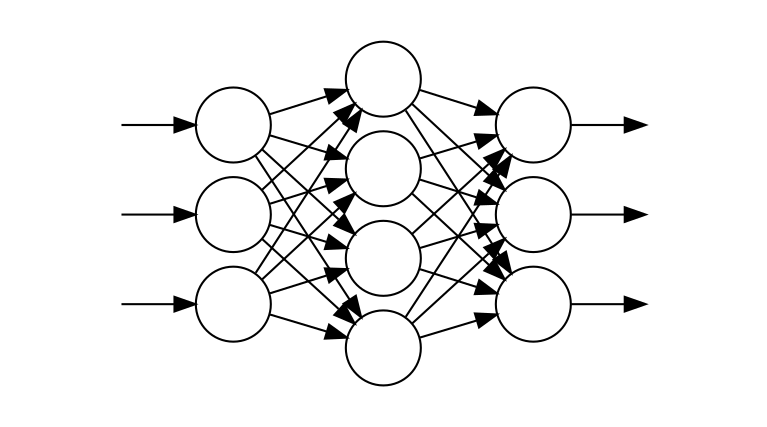 
/* https://gist.github.com/thigm85/5760134 */

digraph G {
  rankdir=LR
  splines=line
  nodesep=0.1;

  node [label=""];

  subgraph in_to_empty {
    color=white;
    node [shape=none];
    I1_EMPTY I2_EMPTY I3_EMPTY;
  }

  subgraph cluster_0 {
    color=white;
    node [style=solid,color=black, shape=circle];
    x1 x2 x3;
  }

  subgraph cluster_1 {
    color=white;
    node [style=solid,color=black, shape=circle];
    a12 a22 a32 a42;
  }

  /*subgraph cluster_2 {
    color=white;
    node [style=solid,color=black, shape=circle];
    a13 a23 a33 a43;
  }*/

  subgraph cluster_3 {
    color=white;
    node [style=solid,color=black, shape=circle];
    O1 O2 O3;
  }

  subgraph out_to_empty {
    color=white;
    node [shape=none];
    O1_EMPTY O2_EMPTY O3_EMPTY;
  }

  I1_EMPTY -> x1
  I2_EMPTY -> x2
  I3_EMPTY -> x3

  x1 -> a12;
  x1 -> a22;
  x1 -> a32;
  x1 -> a42;

  x2 -> a12;
  x2 -> a22;
  x2 -> a32;
  x2 -> a42;

  x3 -> a12;
  x3 -> a22;
  x3 -> a32;
  x3 -> a42;

  a12 -> O1
  a12 -> O2
  a12 -> O3

  a22 -> O1
  a22 -> O2
  a22 -> O3

  a32 -> O1
  a32 -> O2
  a32 -> O3

  a42 -> O1
  a42 -> O2
  a42 -> O3

  O1 -> O1_EMPTY
  O2 -> O2_EMPTY
  O3 -> O3_EMPTY


}
